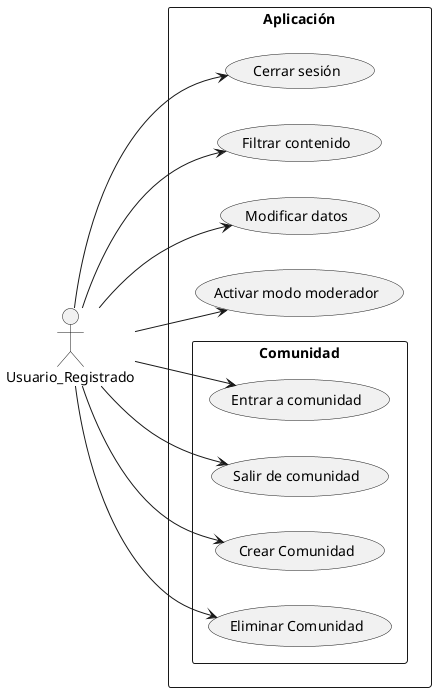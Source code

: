 @startuml
left to right direction
actor Usuario_Registrado

rectangle "Aplicación" {
    together {
        usecase "Cerrar sesión" as UC7
        usecase "Filtrar contenido" as UC12
        usecase "Modificar datos" as UC13
        usecase "Activar modo moderador" as UC14
    }
    
    rectangle "Comunidad"{
        usecase "Entrar a comunidad" as UC8
        usecase "Salir de comunidad" as UC9
        usecase "Crear Comunidad" as UC10
        usecase "Eliminar Comunidad" as UC11
}


}

Usuario_Registrado --> UC7
Usuario_Registrado --> UC8
Usuario_Registrado --> UC9
Usuario_Registrado --> UC10
Usuario_Registrado --> UC11
Usuario_Registrado --> UC12
Usuario_Registrado --> UC13
Usuario_Registrado --> UC14
@enduml
